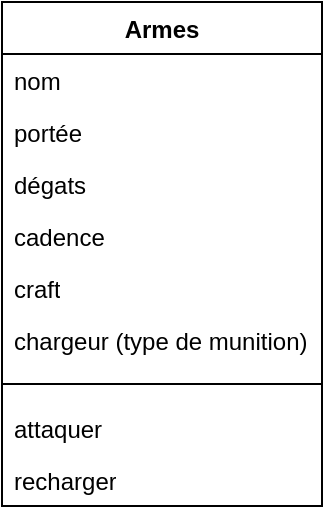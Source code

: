 <mxfile version="21.6.8">
  <diagram name="Page-1" id="ez6Fywk1fYGrox9cFQbL">
    <mxGraphModel dx="1434" dy="759" grid="1" gridSize="10" guides="1" tooltips="1" connect="1" arrows="1" fold="1" page="1" pageScale="1" pageWidth="850" pageHeight="1100" math="0" shadow="0">
      <root>
        <mxCell id="0" />
        <mxCell id="1" parent="0" />
        <mxCell id="7kjyM0lmtWvZeLUfj13I-1" value="Armes" style="swimlane;fontStyle=1;align=center;verticalAlign=top;childLayout=stackLayout;horizontal=1;startSize=26;horizontalStack=0;resizeParent=1;resizeParentMax=0;resizeLast=0;collapsible=1;marginBottom=0;whiteSpace=wrap;html=1;" vertex="1" parent="1">
          <mxGeometry x="320" y="40" width="160" height="252" as="geometry" />
        </mxCell>
        <mxCell id="7kjyM0lmtWvZeLUfj13I-2" value="&lt;div&gt;nom&lt;/div&gt;" style="text;strokeColor=none;fillColor=none;align=left;verticalAlign=top;spacingLeft=4;spacingRight=4;overflow=hidden;rotatable=0;points=[[0,0.5],[1,0.5]];portConstraint=eastwest;whiteSpace=wrap;html=1;" vertex="1" parent="7kjyM0lmtWvZeLUfj13I-1">
          <mxGeometry y="26" width="160" height="26" as="geometry" />
        </mxCell>
        <mxCell id="7kjyM0lmtWvZeLUfj13I-6" value="portée" style="text;strokeColor=none;fillColor=none;align=left;verticalAlign=top;spacingLeft=4;spacingRight=4;overflow=hidden;rotatable=0;points=[[0,0.5],[1,0.5]];portConstraint=eastwest;whiteSpace=wrap;html=1;" vertex="1" parent="7kjyM0lmtWvZeLUfj13I-1">
          <mxGeometry y="52" width="160" height="26" as="geometry" />
        </mxCell>
        <mxCell id="7kjyM0lmtWvZeLUfj13I-7" value="dégats" style="text;strokeColor=none;fillColor=none;align=left;verticalAlign=top;spacingLeft=4;spacingRight=4;overflow=hidden;rotatable=0;points=[[0,0.5],[1,0.5]];portConstraint=eastwest;whiteSpace=wrap;html=1;" vertex="1" parent="7kjyM0lmtWvZeLUfj13I-1">
          <mxGeometry y="78" width="160" height="26" as="geometry" />
        </mxCell>
        <mxCell id="7kjyM0lmtWvZeLUfj13I-10" value="&lt;div&gt;cadence&lt;/div&gt;" style="text;strokeColor=none;fillColor=none;align=left;verticalAlign=top;spacingLeft=4;spacingRight=4;overflow=hidden;rotatable=0;points=[[0,0.5],[1,0.5]];portConstraint=eastwest;whiteSpace=wrap;html=1;" vertex="1" parent="7kjyM0lmtWvZeLUfj13I-1">
          <mxGeometry y="104" width="160" height="26" as="geometry" />
        </mxCell>
        <mxCell id="7kjyM0lmtWvZeLUfj13I-11" value="craft" style="text;strokeColor=none;fillColor=none;align=left;verticalAlign=top;spacingLeft=4;spacingRight=4;overflow=hidden;rotatable=0;points=[[0,0.5],[1,0.5]];portConstraint=eastwest;whiteSpace=wrap;html=1;" vertex="1" parent="7kjyM0lmtWvZeLUfj13I-1">
          <mxGeometry y="130" width="160" height="26" as="geometry" />
        </mxCell>
        <mxCell id="7kjyM0lmtWvZeLUfj13I-12" value="chargeur (type de munition)" style="text;strokeColor=none;fillColor=none;align=left;verticalAlign=top;spacingLeft=4;spacingRight=4;overflow=hidden;rotatable=0;points=[[0,0.5],[1,0.5]];portConstraint=eastwest;whiteSpace=wrap;html=1;" vertex="1" parent="7kjyM0lmtWvZeLUfj13I-1">
          <mxGeometry y="156" width="160" height="26" as="geometry" />
        </mxCell>
        <mxCell id="7kjyM0lmtWvZeLUfj13I-3" value="" style="line;strokeWidth=1;fillColor=none;align=left;verticalAlign=middle;spacingTop=-1;spacingLeft=3;spacingRight=3;rotatable=0;labelPosition=right;points=[];portConstraint=eastwest;strokeColor=inherit;" vertex="1" parent="7kjyM0lmtWvZeLUfj13I-1">
          <mxGeometry y="182" width="160" height="18" as="geometry" />
        </mxCell>
        <mxCell id="7kjyM0lmtWvZeLUfj13I-4" value="attaquer" style="text;strokeColor=none;fillColor=none;align=left;verticalAlign=top;spacingLeft=4;spacingRight=4;overflow=hidden;rotatable=0;points=[[0,0.5],[1,0.5]];portConstraint=eastwest;whiteSpace=wrap;html=1;" vertex="1" parent="7kjyM0lmtWvZeLUfj13I-1">
          <mxGeometry y="200" width="160" height="26" as="geometry" />
        </mxCell>
        <mxCell id="7kjyM0lmtWvZeLUfj13I-13" value="recharger" style="text;strokeColor=none;fillColor=none;align=left;verticalAlign=top;spacingLeft=4;spacingRight=4;overflow=hidden;rotatable=0;points=[[0,0.5],[1,0.5]];portConstraint=eastwest;whiteSpace=wrap;html=1;" vertex="1" parent="7kjyM0lmtWvZeLUfj13I-1">
          <mxGeometry y="226" width="160" height="26" as="geometry" />
        </mxCell>
      </root>
    </mxGraphModel>
  </diagram>
</mxfile>
